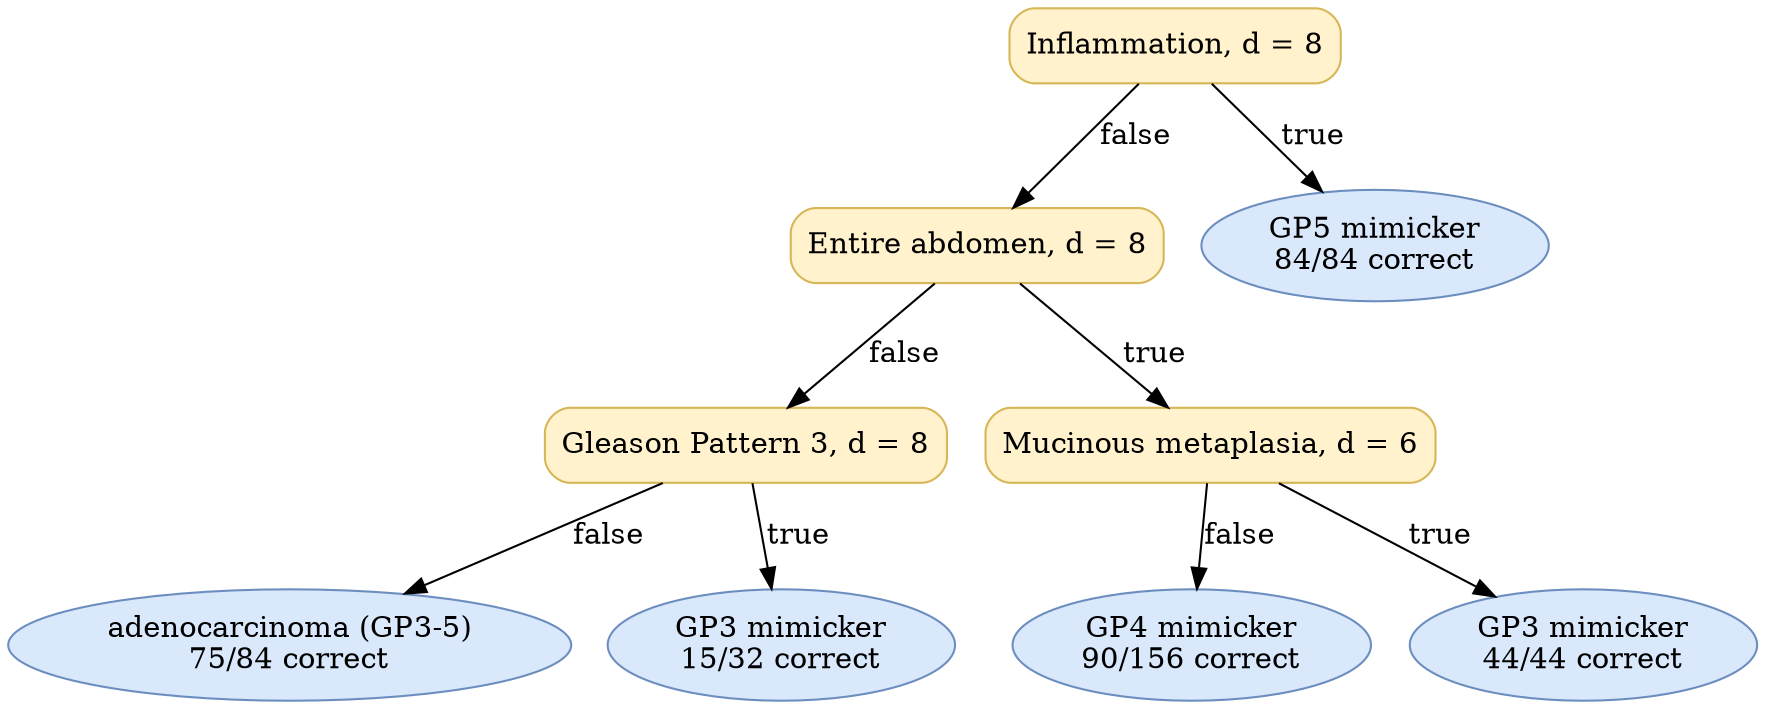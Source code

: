 digraph "DT" {
fontname="Times-Roman";
label="";
node [fontname="Times-Roman"];
Node1 [color="#D6B656", fillcolor="#FFF2CC", label="Inflammation, d = 8", shape="box", style="rounded,filled"];
Node2 [color="#D6B656", fillcolor="#FFF2CC", label="Entire abdomen, d = 8", shape="box", style="rounded,filled"];
Node3 [color="#D6B656", fillcolor="#FFF2CC", label="Gleason Pattern 3, d = 8", shape="box", style="rounded,filled"];
Node4 [color="#6C8EBF", fillcolor="#DAE8FC", label=<adenocarcinoma (GP3-5)<br/>75/84 correct>, shape="ellipse", style="rounded,filled"];
Node5 [color="#6C8EBF", fillcolor="#DAE8FC", label=<GP3 mimicker<br/>15/32 correct>, shape="ellipse", style="rounded,filled"];
Node6 [color="#D6B656", fillcolor="#FFF2CC", label="Mucinous metaplasia, d = 6", shape="box", style="rounded,filled"];
Node7 [color="#6C8EBF", fillcolor="#DAE8FC", label=<GP4 mimicker<br/>90/156 correct>, shape="ellipse", style="rounded,filled"];
Node8 [color="#6C8EBF", fillcolor="#DAE8FC", label=<GP3 mimicker<br/>44/44 correct>, shape="ellipse", style="rounded,filled"];
Node9 [color="#6C8EBF", fillcolor="#DAE8FC", label=<GP5 mimicker<br/>84/84 correct>, shape="ellipse", style="rounded,filled"];
Node1 -> Node2  [key=0, label="false"];
Node1 -> Node9  [key=0, label="true"];
Node2 -> Node3  [key=0, label="false"];
Node2 -> Node6  [key=0, label="true"];
Node3 -> Node4  [key=0, label="false"];
Node3 -> Node5  [key=0, label="true"];
Node6 -> Node7  [key=0, label="false"];
Node6 -> Node8  [key=0, label="true"];
}
